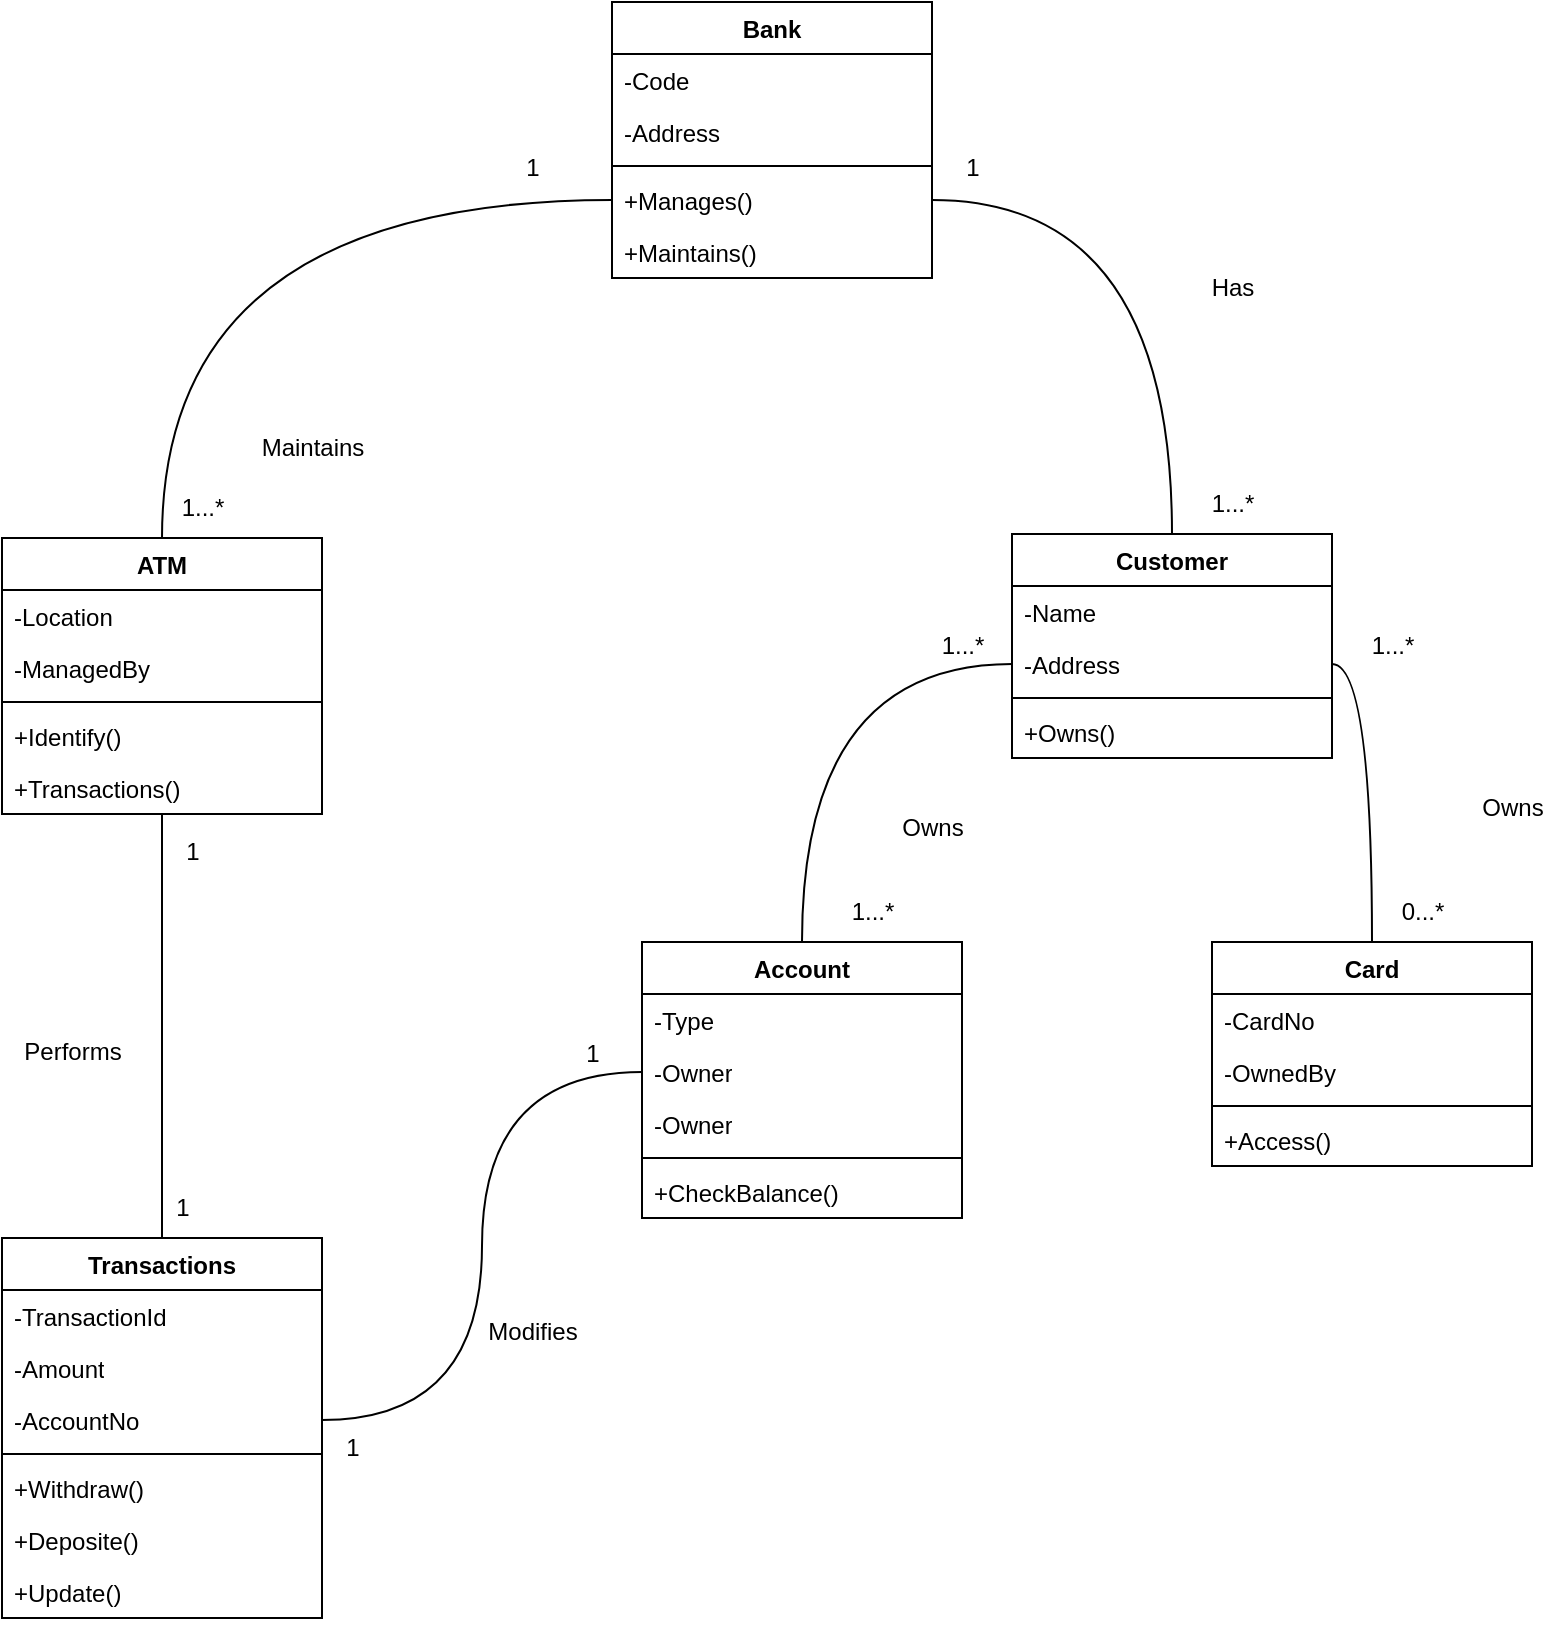 <mxfile version="25.0.2">
  <diagram id="C5RBs43oDa-KdzZeNtuy" name="Page-1">
    <mxGraphModel dx="1234" dy="894" grid="1" gridSize="10" guides="1" tooltips="1" connect="1" arrows="1" fold="1" page="1" pageScale="1" pageWidth="827" pageHeight="1169" math="0" shadow="0">
      <root>
        <mxCell id="WIyWlLk6GJQsqaUBKTNV-0" />
        <mxCell id="WIyWlLk6GJQsqaUBKTNV-1" parent="WIyWlLk6GJQsqaUBKTNV-0" />
        <mxCell id="vBzhF_Si6mm2w_rLmE1z-6" value="Bank" style="swimlane;fontStyle=1;align=center;verticalAlign=top;childLayout=stackLayout;horizontal=1;startSize=26;horizontalStack=0;resizeParent=1;resizeParentMax=0;resizeLast=0;collapsible=1;marginBottom=0;whiteSpace=wrap;html=1;" vertex="1" parent="WIyWlLk6GJQsqaUBKTNV-1">
          <mxGeometry x="340" y="40" width="160" height="138" as="geometry" />
        </mxCell>
        <mxCell id="vBzhF_Si6mm2w_rLmE1z-7" value="-Code" style="text;strokeColor=none;fillColor=none;align=left;verticalAlign=top;spacingLeft=4;spacingRight=4;overflow=hidden;rotatable=0;points=[[0,0.5],[1,0.5]];portConstraint=eastwest;whiteSpace=wrap;html=1;" vertex="1" parent="vBzhF_Si6mm2w_rLmE1z-6">
          <mxGeometry y="26" width="160" height="26" as="geometry" />
        </mxCell>
        <mxCell id="vBzhF_Si6mm2w_rLmE1z-10" value="-Address" style="text;strokeColor=none;fillColor=none;align=left;verticalAlign=top;spacingLeft=4;spacingRight=4;overflow=hidden;rotatable=0;points=[[0,0.5],[1,0.5]];portConstraint=eastwest;whiteSpace=wrap;html=1;" vertex="1" parent="vBzhF_Si6mm2w_rLmE1z-6">
          <mxGeometry y="52" width="160" height="26" as="geometry" />
        </mxCell>
        <mxCell id="vBzhF_Si6mm2w_rLmE1z-8" value="" style="line;strokeWidth=1;fillColor=none;align=left;verticalAlign=middle;spacingTop=-1;spacingLeft=3;spacingRight=3;rotatable=0;labelPosition=right;points=[];portConstraint=eastwest;strokeColor=inherit;" vertex="1" parent="vBzhF_Si6mm2w_rLmE1z-6">
          <mxGeometry y="78" width="160" height="8" as="geometry" />
        </mxCell>
        <mxCell id="vBzhF_Si6mm2w_rLmE1z-9" value="+Manages()&lt;span style=&quot;color: rgba(0, 0, 0, 0); font-family: monospace; font-size: 0px; text-wrap: nowrap;&quot;&gt;%3CmxGraphModel%3E%3Croot%3E%3CmxCell%20id%3D%220%22%2F%3E%3CmxCell%20id%3D%221%22%20parent%3D%220%22%2F%3E%3CmxCell%20id%3D%222%22%20value%3D%22%2BManages()%22%20style%3D%22text%3BstrokeColor%3Dnone%3BfillColor%3Dnone%3Balign%3Dleft%3BverticalAlign%3Dmiddle%3BspacingLeft%3D4%3BspacingRight%3D4%3Boverflow%3Dhidden%3Bpoints%3D%5B%5B0%2C0.5%5D%2C%5B1%2C0.5%5D%5D%3BportConstraint%3Deastwest%3Brotatable%3D0%3BwhiteSpace%3Dwrap%3Bhtml%3D1%3B%22%20vertex%3D%221%22%20parent%3D%221%22%3E%3CmxGeometry%20x%3D%22274%22%20y%3D%22350%22%20width%3D%22140%22%20height%3D%2230%22%20as%3D%22geometry%22%2F%3E%3C%2FmxCell%3E%3C%2Froot%3E%3C%2FmxGraphModel%3E&lt;/span&gt;" style="text;strokeColor=none;fillColor=none;align=left;verticalAlign=top;spacingLeft=4;spacingRight=4;overflow=hidden;rotatable=0;points=[[0,0.5],[1,0.5]];portConstraint=eastwest;whiteSpace=wrap;html=1;" vertex="1" parent="vBzhF_Si6mm2w_rLmE1z-6">
          <mxGeometry y="86" width="160" height="26" as="geometry" />
        </mxCell>
        <mxCell id="vBzhF_Si6mm2w_rLmE1z-11" value="+Maintains()" style="text;strokeColor=none;fillColor=none;align=left;verticalAlign=top;spacingLeft=4;spacingRight=4;overflow=hidden;rotatable=0;points=[[0,0.5],[1,0.5]];portConstraint=eastwest;whiteSpace=wrap;html=1;" vertex="1" parent="vBzhF_Si6mm2w_rLmE1z-6">
          <mxGeometry y="112" width="160" height="26" as="geometry" />
        </mxCell>
        <mxCell id="vBzhF_Si6mm2w_rLmE1z-12" value="Customer" style="swimlane;fontStyle=1;align=center;verticalAlign=top;childLayout=stackLayout;horizontal=1;startSize=26;horizontalStack=0;resizeParent=1;resizeParentMax=0;resizeLast=0;collapsible=1;marginBottom=0;whiteSpace=wrap;html=1;" vertex="1" parent="WIyWlLk6GJQsqaUBKTNV-1">
          <mxGeometry x="540" y="306" width="160" height="112" as="geometry" />
        </mxCell>
        <mxCell id="vBzhF_Si6mm2w_rLmE1z-13" value="-Name" style="text;strokeColor=none;fillColor=none;align=left;verticalAlign=top;spacingLeft=4;spacingRight=4;overflow=hidden;rotatable=0;points=[[0,0.5],[1,0.5]];portConstraint=eastwest;whiteSpace=wrap;html=1;" vertex="1" parent="vBzhF_Si6mm2w_rLmE1z-12">
          <mxGeometry y="26" width="160" height="26" as="geometry" />
        </mxCell>
        <mxCell id="vBzhF_Si6mm2w_rLmE1z-17" value="-Address" style="text;strokeColor=none;fillColor=none;align=left;verticalAlign=top;spacingLeft=4;spacingRight=4;overflow=hidden;rotatable=0;points=[[0,0.5],[1,0.5]];portConstraint=eastwest;whiteSpace=wrap;html=1;" vertex="1" parent="vBzhF_Si6mm2w_rLmE1z-12">
          <mxGeometry y="52" width="160" height="26" as="geometry" />
        </mxCell>
        <mxCell id="vBzhF_Si6mm2w_rLmE1z-14" value="" style="line;strokeWidth=1;fillColor=none;align=left;verticalAlign=middle;spacingTop=-1;spacingLeft=3;spacingRight=3;rotatable=0;labelPosition=right;points=[];portConstraint=eastwest;strokeColor=inherit;" vertex="1" parent="vBzhF_Si6mm2w_rLmE1z-12">
          <mxGeometry y="78" width="160" height="8" as="geometry" />
        </mxCell>
        <mxCell id="vBzhF_Si6mm2w_rLmE1z-15" value="+Owns()" style="text;strokeColor=none;fillColor=none;align=left;verticalAlign=top;spacingLeft=4;spacingRight=4;overflow=hidden;rotatable=0;points=[[0,0.5],[1,0.5]];portConstraint=eastwest;whiteSpace=wrap;html=1;" vertex="1" parent="vBzhF_Si6mm2w_rLmE1z-12">
          <mxGeometry y="86" width="160" height="26" as="geometry" />
        </mxCell>
        <mxCell id="vBzhF_Si6mm2w_rLmE1z-62" style="edgeStyle=orthogonalEdgeStyle;rounded=0;orthogonalLoop=1;jettySize=auto;html=1;exitX=0.5;exitY=1;exitDx=0;exitDy=0;endArrow=none;endFill=0;" edge="1" parent="WIyWlLk6GJQsqaUBKTNV-1" source="vBzhF_Si6mm2w_rLmE1z-18" target="vBzhF_Si6mm2w_rLmE1z-34">
          <mxGeometry relative="1" as="geometry" />
        </mxCell>
        <mxCell id="vBzhF_Si6mm2w_rLmE1z-18" value="ATM" style="swimlane;fontStyle=1;align=center;verticalAlign=top;childLayout=stackLayout;horizontal=1;startSize=26;horizontalStack=0;resizeParent=1;resizeParentMax=0;resizeLast=0;collapsible=1;marginBottom=0;whiteSpace=wrap;html=1;" vertex="1" parent="WIyWlLk6GJQsqaUBKTNV-1">
          <mxGeometry x="35" y="308" width="160" height="138" as="geometry" />
        </mxCell>
        <mxCell id="vBzhF_Si6mm2w_rLmE1z-19" value="-Location" style="text;strokeColor=none;fillColor=none;align=left;verticalAlign=top;spacingLeft=4;spacingRight=4;overflow=hidden;rotatable=0;points=[[0,0.5],[1,0.5]];portConstraint=eastwest;whiteSpace=wrap;html=1;" vertex="1" parent="vBzhF_Si6mm2w_rLmE1z-18">
          <mxGeometry y="26" width="160" height="26" as="geometry" />
        </mxCell>
        <mxCell id="vBzhF_Si6mm2w_rLmE1z-20" value="-ManagedBy" style="text;strokeColor=none;fillColor=none;align=left;verticalAlign=top;spacingLeft=4;spacingRight=4;overflow=hidden;rotatable=0;points=[[0,0.5],[1,0.5]];portConstraint=eastwest;whiteSpace=wrap;html=1;" vertex="1" parent="vBzhF_Si6mm2w_rLmE1z-18">
          <mxGeometry y="52" width="160" height="26" as="geometry" />
        </mxCell>
        <mxCell id="vBzhF_Si6mm2w_rLmE1z-21" value="" style="line;strokeWidth=1;fillColor=none;align=left;verticalAlign=middle;spacingTop=-1;spacingLeft=3;spacingRight=3;rotatable=0;labelPosition=right;points=[];portConstraint=eastwest;strokeColor=inherit;" vertex="1" parent="vBzhF_Si6mm2w_rLmE1z-18">
          <mxGeometry y="78" width="160" height="8" as="geometry" />
        </mxCell>
        <mxCell id="vBzhF_Si6mm2w_rLmE1z-22" value="+Identify()" style="text;strokeColor=none;fillColor=none;align=left;verticalAlign=top;spacingLeft=4;spacingRight=4;overflow=hidden;rotatable=0;points=[[0,0.5],[1,0.5]];portConstraint=eastwest;whiteSpace=wrap;html=1;" vertex="1" parent="vBzhF_Si6mm2w_rLmE1z-18">
          <mxGeometry y="86" width="160" height="26" as="geometry" />
        </mxCell>
        <mxCell id="vBzhF_Si6mm2w_rLmE1z-23" value="+Transactions()" style="text;strokeColor=none;fillColor=none;align=left;verticalAlign=top;spacingLeft=4;spacingRight=4;overflow=hidden;rotatable=0;points=[[0,0.5],[1,0.5]];portConstraint=eastwest;whiteSpace=wrap;html=1;" vertex="1" parent="vBzhF_Si6mm2w_rLmE1z-18">
          <mxGeometry y="112" width="160" height="26" as="geometry" />
        </mxCell>
        <mxCell id="vBzhF_Si6mm2w_rLmE1z-24" value="Account" style="swimlane;fontStyle=1;align=center;verticalAlign=top;childLayout=stackLayout;horizontal=1;startSize=26;horizontalStack=0;resizeParent=1;resizeParentMax=0;resizeLast=0;collapsible=1;marginBottom=0;whiteSpace=wrap;html=1;" vertex="1" parent="WIyWlLk6GJQsqaUBKTNV-1">
          <mxGeometry x="355" y="510" width="160" height="138" as="geometry" />
        </mxCell>
        <mxCell id="vBzhF_Si6mm2w_rLmE1z-25" value="-Type" style="text;strokeColor=none;fillColor=none;align=left;verticalAlign=top;spacingLeft=4;spacingRight=4;overflow=hidden;rotatable=0;points=[[0,0.5],[1,0.5]];portConstraint=eastwest;whiteSpace=wrap;html=1;" vertex="1" parent="vBzhF_Si6mm2w_rLmE1z-24">
          <mxGeometry y="26" width="160" height="26" as="geometry" />
        </mxCell>
        <mxCell id="vBzhF_Si6mm2w_rLmE1z-26" value="-Owner" style="text;strokeColor=none;fillColor=none;align=left;verticalAlign=top;spacingLeft=4;spacingRight=4;overflow=hidden;rotatable=0;points=[[0,0.5],[1,0.5]];portConstraint=eastwest;whiteSpace=wrap;html=1;" vertex="1" parent="vBzhF_Si6mm2w_rLmE1z-24">
          <mxGeometry y="52" width="160" height="26" as="geometry" />
        </mxCell>
        <mxCell id="vBzhF_Si6mm2w_rLmE1z-40" value="-Owner" style="text;strokeColor=none;fillColor=none;align=left;verticalAlign=top;spacingLeft=4;spacingRight=4;overflow=hidden;rotatable=0;points=[[0,0.5],[1,0.5]];portConstraint=eastwest;whiteSpace=wrap;html=1;" vertex="1" parent="vBzhF_Si6mm2w_rLmE1z-24">
          <mxGeometry y="78" width="160" height="26" as="geometry" />
        </mxCell>
        <mxCell id="vBzhF_Si6mm2w_rLmE1z-27" value="" style="line;strokeWidth=1;fillColor=none;align=left;verticalAlign=middle;spacingTop=-1;spacingLeft=3;spacingRight=3;rotatable=0;labelPosition=right;points=[];portConstraint=eastwest;strokeColor=inherit;" vertex="1" parent="vBzhF_Si6mm2w_rLmE1z-24">
          <mxGeometry y="104" width="160" height="8" as="geometry" />
        </mxCell>
        <mxCell id="vBzhF_Si6mm2w_rLmE1z-28" value="+CheckBalance()" style="text;strokeColor=none;fillColor=none;align=left;verticalAlign=top;spacingLeft=4;spacingRight=4;overflow=hidden;rotatable=0;points=[[0,0.5],[1,0.5]];portConstraint=eastwest;whiteSpace=wrap;html=1;" vertex="1" parent="vBzhF_Si6mm2w_rLmE1z-24">
          <mxGeometry y="112" width="160" height="26" as="geometry" />
        </mxCell>
        <mxCell id="vBzhF_Si6mm2w_rLmE1z-29" value="Card" style="swimlane;fontStyle=1;align=center;verticalAlign=top;childLayout=stackLayout;horizontal=1;startSize=26;horizontalStack=0;resizeParent=1;resizeParentMax=0;resizeLast=0;collapsible=1;marginBottom=0;whiteSpace=wrap;html=1;" vertex="1" parent="WIyWlLk6GJQsqaUBKTNV-1">
          <mxGeometry x="640" y="510" width="160" height="112" as="geometry" />
        </mxCell>
        <mxCell id="vBzhF_Si6mm2w_rLmE1z-30" value="-CardNo" style="text;strokeColor=none;fillColor=none;align=left;verticalAlign=top;spacingLeft=4;spacingRight=4;overflow=hidden;rotatable=0;points=[[0,0.5],[1,0.5]];portConstraint=eastwest;whiteSpace=wrap;html=1;" vertex="1" parent="vBzhF_Si6mm2w_rLmE1z-29">
          <mxGeometry y="26" width="160" height="26" as="geometry" />
        </mxCell>
        <mxCell id="vBzhF_Si6mm2w_rLmE1z-31" value="-OwnedBy" style="text;strokeColor=none;fillColor=none;align=left;verticalAlign=top;spacingLeft=4;spacingRight=4;overflow=hidden;rotatable=0;points=[[0,0.5],[1,0.5]];portConstraint=eastwest;whiteSpace=wrap;html=1;" vertex="1" parent="vBzhF_Si6mm2w_rLmE1z-29">
          <mxGeometry y="52" width="160" height="26" as="geometry" />
        </mxCell>
        <mxCell id="vBzhF_Si6mm2w_rLmE1z-32" value="" style="line;strokeWidth=1;fillColor=none;align=left;verticalAlign=middle;spacingTop=-1;spacingLeft=3;spacingRight=3;rotatable=0;labelPosition=right;points=[];portConstraint=eastwest;strokeColor=inherit;" vertex="1" parent="vBzhF_Si6mm2w_rLmE1z-29">
          <mxGeometry y="78" width="160" height="8" as="geometry" />
        </mxCell>
        <mxCell id="vBzhF_Si6mm2w_rLmE1z-33" value="+Access()" style="text;strokeColor=none;fillColor=none;align=left;verticalAlign=top;spacingLeft=4;spacingRight=4;overflow=hidden;rotatable=0;points=[[0,0.5],[1,0.5]];portConstraint=eastwest;whiteSpace=wrap;html=1;" vertex="1" parent="vBzhF_Si6mm2w_rLmE1z-29">
          <mxGeometry y="86" width="160" height="26" as="geometry" />
        </mxCell>
        <mxCell id="vBzhF_Si6mm2w_rLmE1z-34" value="Transactions" style="swimlane;fontStyle=1;align=center;verticalAlign=top;childLayout=stackLayout;horizontal=1;startSize=26;horizontalStack=0;resizeParent=1;resizeParentMax=0;resizeLast=0;collapsible=1;marginBottom=0;whiteSpace=wrap;html=1;" vertex="1" parent="WIyWlLk6GJQsqaUBKTNV-1">
          <mxGeometry x="35" y="658" width="160" height="190" as="geometry" />
        </mxCell>
        <mxCell id="vBzhF_Si6mm2w_rLmE1z-35" value="-TransactionId" style="text;strokeColor=none;fillColor=none;align=left;verticalAlign=top;spacingLeft=4;spacingRight=4;overflow=hidden;rotatable=0;points=[[0,0.5],[1,0.5]];portConstraint=eastwest;whiteSpace=wrap;html=1;" vertex="1" parent="vBzhF_Si6mm2w_rLmE1z-34">
          <mxGeometry y="26" width="160" height="26" as="geometry" />
        </mxCell>
        <mxCell id="vBzhF_Si6mm2w_rLmE1z-43" value="-Amount" style="text;strokeColor=none;fillColor=none;align=left;verticalAlign=top;spacingLeft=4;spacingRight=4;overflow=hidden;rotatable=0;points=[[0,0.5],[1,0.5]];portConstraint=eastwest;whiteSpace=wrap;html=1;" vertex="1" parent="vBzhF_Si6mm2w_rLmE1z-34">
          <mxGeometry y="52" width="160" height="26" as="geometry" />
        </mxCell>
        <mxCell id="vBzhF_Si6mm2w_rLmE1z-42" value="-AccountNo" style="text;strokeColor=none;fillColor=none;align=left;verticalAlign=top;spacingLeft=4;spacingRight=4;overflow=hidden;rotatable=0;points=[[0,0.5],[1,0.5]];portConstraint=eastwest;whiteSpace=wrap;html=1;" vertex="1" parent="vBzhF_Si6mm2w_rLmE1z-34">
          <mxGeometry y="78" width="160" height="26" as="geometry" />
        </mxCell>
        <mxCell id="vBzhF_Si6mm2w_rLmE1z-37" value="" style="line;strokeWidth=1;fillColor=none;align=left;verticalAlign=middle;spacingTop=-1;spacingLeft=3;spacingRight=3;rotatable=0;labelPosition=right;points=[];portConstraint=eastwest;strokeColor=inherit;" vertex="1" parent="vBzhF_Si6mm2w_rLmE1z-34">
          <mxGeometry y="104" width="160" height="8" as="geometry" />
        </mxCell>
        <mxCell id="vBzhF_Si6mm2w_rLmE1z-38" value="+Withdraw()" style="text;strokeColor=none;fillColor=none;align=left;verticalAlign=top;spacingLeft=4;spacingRight=4;overflow=hidden;rotatable=0;points=[[0,0.5],[1,0.5]];portConstraint=eastwest;whiteSpace=wrap;html=1;" vertex="1" parent="vBzhF_Si6mm2w_rLmE1z-34">
          <mxGeometry y="112" width="160" height="26" as="geometry" />
        </mxCell>
        <mxCell id="vBzhF_Si6mm2w_rLmE1z-39" value="+Deposite()" style="text;strokeColor=none;fillColor=none;align=left;verticalAlign=top;spacingLeft=4;spacingRight=4;overflow=hidden;rotatable=0;points=[[0,0.5],[1,0.5]];portConstraint=eastwest;whiteSpace=wrap;html=1;" vertex="1" parent="vBzhF_Si6mm2w_rLmE1z-34">
          <mxGeometry y="138" width="160" height="26" as="geometry" />
        </mxCell>
        <mxCell id="vBzhF_Si6mm2w_rLmE1z-44" value="+Update()" style="text;strokeColor=none;fillColor=none;align=left;verticalAlign=top;spacingLeft=4;spacingRight=4;overflow=hidden;rotatable=0;points=[[0,0.5],[1,0.5]];portConstraint=eastwest;whiteSpace=wrap;html=1;" vertex="1" parent="vBzhF_Si6mm2w_rLmE1z-34">
          <mxGeometry y="164" width="160" height="26" as="geometry" />
        </mxCell>
        <mxCell id="vBzhF_Si6mm2w_rLmE1z-45" style="edgeStyle=orthogonalEdgeStyle;rounded=0;orthogonalLoop=1;jettySize=auto;html=1;exitX=1;exitY=0.5;exitDx=0;exitDy=0;curved=1;endArrow=none;endFill=0;" edge="1" parent="WIyWlLk6GJQsqaUBKTNV-1" source="vBzhF_Si6mm2w_rLmE1z-9" target="vBzhF_Si6mm2w_rLmE1z-12">
          <mxGeometry relative="1" as="geometry" />
        </mxCell>
        <mxCell id="vBzhF_Si6mm2w_rLmE1z-46" value="1" style="text;html=1;align=center;verticalAlign=middle;resizable=0;points=[];autosize=1;strokeColor=none;fillColor=none;" vertex="1" parent="WIyWlLk6GJQsqaUBKTNV-1">
          <mxGeometry x="505" y="108" width="30" height="30" as="geometry" />
        </mxCell>
        <mxCell id="vBzhF_Si6mm2w_rLmE1z-47" value="1...*" style="text;html=1;align=center;verticalAlign=middle;resizable=0;points=[];autosize=1;strokeColor=none;fillColor=none;" vertex="1" parent="WIyWlLk6GJQsqaUBKTNV-1">
          <mxGeometry x="630" y="276" width="40" height="30" as="geometry" />
        </mxCell>
        <mxCell id="vBzhF_Si6mm2w_rLmE1z-48" value="Has" style="text;html=1;align=center;verticalAlign=middle;resizable=0;points=[];autosize=1;strokeColor=none;fillColor=none;" vertex="1" parent="WIyWlLk6GJQsqaUBKTNV-1">
          <mxGeometry x="630" y="168" width="40" height="30" as="geometry" />
        </mxCell>
        <mxCell id="vBzhF_Si6mm2w_rLmE1z-49" style="edgeStyle=orthogonalEdgeStyle;rounded=0;orthogonalLoop=1;jettySize=auto;html=1;exitX=0;exitY=0.5;exitDx=0;exitDy=0;entryX=0.5;entryY=0;entryDx=0;entryDy=0;curved=1;endArrow=none;endFill=0;" edge="1" parent="WIyWlLk6GJQsqaUBKTNV-1" source="vBzhF_Si6mm2w_rLmE1z-9" target="vBzhF_Si6mm2w_rLmE1z-18">
          <mxGeometry relative="1" as="geometry" />
        </mxCell>
        <mxCell id="vBzhF_Si6mm2w_rLmE1z-50" value="1" style="text;html=1;align=center;verticalAlign=middle;resizable=0;points=[];autosize=1;strokeColor=none;fillColor=none;" vertex="1" parent="WIyWlLk6GJQsqaUBKTNV-1">
          <mxGeometry x="285" y="108" width="30" height="30" as="geometry" />
        </mxCell>
        <mxCell id="vBzhF_Si6mm2w_rLmE1z-51" value="1...*" style="text;html=1;align=center;verticalAlign=middle;resizable=0;points=[];autosize=1;strokeColor=none;fillColor=none;" vertex="1" parent="WIyWlLk6GJQsqaUBKTNV-1">
          <mxGeometry x="115" y="278" width="40" height="30" as="geometry" />
        </mxCell>
        <mxCell id="vBzhF_Si6mm2w_rLmE1z-52" value="Maintains" style="text;html=1;align=center;verticalAlign=middle;resizable=0;points=[];autosize=1;strokeColor=none;fillColor=none;" vertex="1" parent="WIyWlLk6GJQsqaUBKTNV-1">
          <mxGeometry x="155" y="248" width="70" height="30" as="geometry" />
        </mxCell>
        <mxCell id="vBzhF_Si6mm2w_rLmE1z-53" style="edgeStyle=orthogonalEdgeStyle;rounded=0;orthogonalLoop=1;jettySize=auto;html=1;exitX=0;exitY=0.5;exitDx=0;exitDy=0;entryX=0.5;entryY=0;entryDx=0;entryDy=0;curved=1;endArrow=none;endFill=0;" edge="1" parent="WIyWlLk6GJQsqaUBKTNV-1" source="vBzhF_Si6mm2w_rLmE1z-17" target="vBzhF_Si6mm2w_rLmE1z-24">
          <mxGeometry relative="1" as="geometry" />
        </mxCell>
        <mxCell id="vBzhF_Si6mm2w_rLmE1z-54" value="1...*" style="text;html=1;align=center;verticalAlign=middle;resizable=0;points=[];autosize=1;strokeColor=none;fillColor=none;" vertex="1" parent="WIyWlLk6GJQsqaUBKTNV-1">
          <mxGeometry x="495" y="347" width="40" height="30" as="geometry" />
        </mxCell>
        <mxCell id="vBzhF_Si6mm2w_rLmE1z-55" value="1...*" style="text;html=1;align=center;verticalAlign=middle;resizable=0;points=[];autosize=1;strokeColor=none;fillColor=none;" vertex="1" parent="WIyWlLk6GJQsqaUBKTNV-1">
          <mxGeometry x="450" y="480" width="40" height="30" as="geometry" />
        </mxCell>
        <mxCell id="vBzhF_Si6mm2w_rLmE1z-56" value="Owns" style="text;html=1;align=center;verticalAlign=middle;resizable=0;points=[];autosize=1;strokeColor=none;fillColor=none;" vertex="1" parent="WIyWlLk6GJQsqaUBKTNV-1">
          <mxGeometry x="475" y="438" width="50" height="30" as="geometry" />
        </mxCell>
        <mxCell id="vBzhF_Si6mm2w_rLmE1z-57" style="edgeStyle=orthogonalEdgeStyle;rounded=0;orthogonalLoop=1;jettySize=auto;html=1;exitX=1;exitY=0.5;exitDx=0;exitDy=0;entryX=0.5;entryY=0;entryDx=0;entryDy=0;curved=1;endArrow=none;endFill=0;" edge="1" parent="WIyWlLk6GJQsqaUBKTNV-1" source="vBzhF_Si6mm2w_rLmE1z-17" target="vBzhF_Si6mm2w_rLmE1z-29">
          <mxGeometry relative="1" as="geometry" />
        </mxCell>
        <mxCell id="vBzhF_Si6mm2w_rLmE1z-58" value="1...*" style="text;html=1;align=center;verticalAlign=middle;resizable=0;points=[];autosize=1;strokeColor=none;fillColor=none;" vertex="1" parent="WIyWlLk6GJQsqaUBKTNV-1">
          <mxGeometry x="710" y="347" width="40" height="30" as="geometry" />
        </mxCell>
        <mxCell id="vBzhF_Si6mm2w_rLmE1z-59" value="0...*" style="text;html=1;align=center;verticalAlign=middle;resizable=0;points=[];autosize=1;strokeColor=none;fillColor=none;" vertex="1" parent="WIyWlLk6GJQsqaUBKTNV-1">
          <mxGeometry x="725" y="480" width="40" height="30" as="geometry" />
        </mxCell>
        <mxCell id="vBzhF_Si6mm2w_rLmE1z-60" value="Owns" style="text;html=1;align=center;verticalAlign=middle;resizable=0;points=[];autosize=1;strokeColor=none;fillColor=none;" vertex="1" parent="WIyWlLk6GJQsqaUBKTNV-1">
          <mxGeometry x="765" y="428" width="50" height="30" as="geometry" />
        </mxCell>
        <mxCell id="vBzhF_Si6mm2w_rLmE1z-63" value="1" style="text;html=1;align=center;verticalAlign=middle;resizable=0;points=[];autosize=1;strokeColor=none;fillColor=none;" vertex="1" parent="WIyWlLk6GJQsqaUBKTNV-1">
          <mxGeometry x="115" y="450" width="30" height="30" as="geometry" />
        </mxCell>
        <mxCell id="vBzhF_Si6mm2w_rLmE1z-64" value="1" style="text;html=1;align=center;verticalAlign=middle;resizable=0;points=[];autosize=1;strokeColor=none;fillColor=none;" vertex="1" parent="WIyWlLk6GJQsqaUBKTNV-1">
          <mxGeometry x="110" y="628" width="30" height="30" as="geometry" />
        </mxCell>
        <mxCell id="vBzhF_Si6mm2w_rLmE1z-65" value="Performs" style="text;html=1;align=center;verticalAlign=middle;resizable=0;points=[];autosize=1;strokeColor=none;fillColor=none;" vertex="1" parent="WIyWlLk6GJQsqaUBKTNV-1">
          <mxGeometry x="35" y="550" width="70" height="30" as="geometry" />
        </mxCell>
        <mxCell id="vBzhF_Si6mm2w_rLmE1z-66" style="edgeStyle=orthogonalEdgeStyle;rounded=0;orthogonalLoop=1;jettySize=auto;html=1;exitX=0;exitY=0.5;exitDx=0;exitDy=0;entryX=1;entryY=0.5;entryDx=0;entryDy=0;curved=1;endArrow=none;endFill=0;" edge="1" parent="WIyWlLk6GJQsqaUBKTNV-1" source="vBzhF_Si6mm2w_rLmE1z-26" target="vBzhF_Si6mm2w_rLmE1z-42">
          <mxGeometry relative="1" as="geometry" />
        </mxCell>
        <mxCell id="vBzhF_Si6mm2w_rLmE1z-67" value="1" style="text;html=1;align=center;verticalAlign=middle;resizable=0;points=[];autosize=1;strokeColor=none;fillColor=none;" vertex="1" parent="WIyWlLk6GJQsqaUBKTNV-1">
          <mxGeometry x="315" y="551" width="30" height="30" as="geometry" />
        </mxCell>
        <mxCell id="vBzhF_Si6mm2w_rLmE1z-69" value="1" style="text;html=1;align=center;verticalAlign=middle;resizable=0;points=[];autosize=1;strokeColor=none;fillColor=none;" vertex="1" parent="WIyWlLk6GJQsqaUBKTNV-1">
          <mxGeometry x="195" y="748" width="30" height="30" as="geometry" />
        </mxCell>
        <mxCell id="vBzhF_Si6mm2w_rLmE1z-70" value="Modifies" style="text;html=1;align=center;verticalAlign=middle;resizable=0;points=[];autosize=1;strokeColor=none;fillColor=none;" vertex="1" parent="WIyWlLk6GJQsqaUBKTNV-1">
          <mxGeometry x="265" y="690" width="70" height="30" as="geometry" />
        </mxCell>
      </root>
    </mxGraphModel>
  </diagram>
</mxfile>
